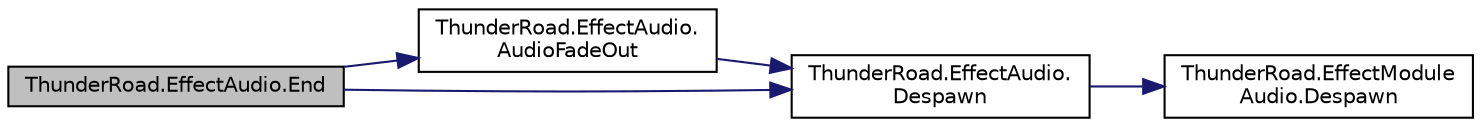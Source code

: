 digraph "ThunderRoad.EffectAudio.End"
{
 // LATEX_PDF_SIZE
  edge [fontname="Helvetica",fontsize="10",labelfontname="Helvetica",labelfontsize="10"];
  node [fontname="Helvetica",fontsize="10",shape=record];
  rankdir="LR";
  Node1 [label="ThunderRoad.EffectAudio.End",height=0.2,width=0.4,color="black", fillcolor="grey75", style="filled", fontcolor="black",tooltip="Ends the specified loop only."];
  Node1 -> Node2 [color="midnightblue",fontsize="10",style="solid",fontname="Helvetica"];
  Node2 [label="ThunderRoad.EffectAudio.\lAudioFadeOut",height=0.2,width=0.4,color="black", fillcolor="white", style="filled",URL="$class_thunder_road_1_1_effect_audio.html#aa74a5a62d1c3f7b9d4c246ea36c22483",tooltip="Audioes the fade out."];
  Node2 -> Node3 [color="midnightblue",fontsize="10",style="solid",fontname="Helvetica"];
  Node3 [label="ThunderRoad.EffectAudio.\lDespawn",height=0.2,width=0.4,color="black", fillcolor="white", style="filled",URL="$class_thunder_road_1_1_effect_audio.html#a4568d28d6037c57ddb653c6941e1ca5c",tooltip="Despawns this instance."];
  Node3 -> Node4 [color="midnightblue",fontsize="10",style="solid",fontname="Helvetica"];
  Node4 [label="ThunderRoad.EffectModule\lAudio.Despawn",height=0.2,width=0.4,color="black", fillcolor="white", style="filled",URL="$class_thunder_road_1_1_effect_module_audio.html#a208be23096b060fc9401348a1b0de268",tooltip="Despawns the specified effect."];
  Node1 -> Node3 [color="midnightblue",fontsize="10",style="solid",fontname="Helvetica"];
}
